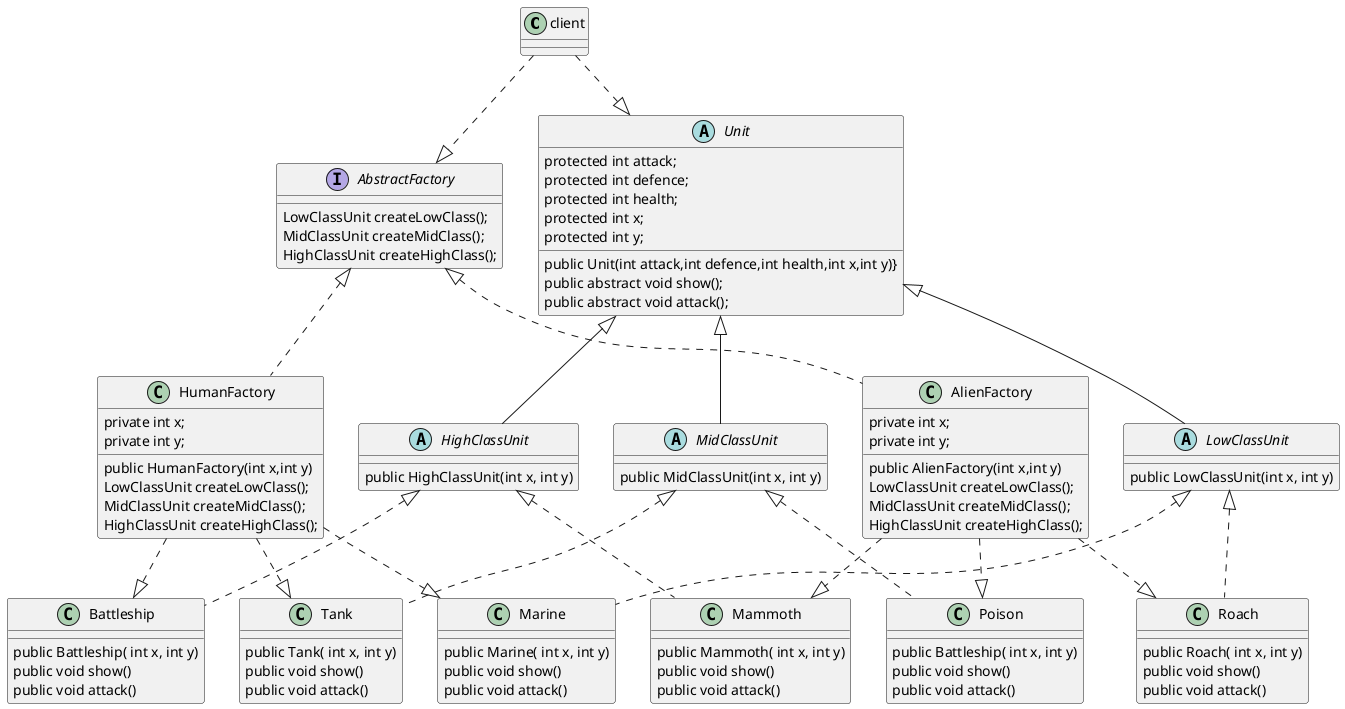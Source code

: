 @startuml
'https://plantuml.com/class-diagram

class client

interface AbstractFactory {
    LowClassUnit createLowClass();
    MidClassUnit createMidClass();
    HighClassUnit createHighClass();
}

class HumanFactory{
    private int x;
    private int y;

    public HumanFactory(int x,int y)
    LowClassUnit createLowClass();
    MidClassUnit createMidClass();
    HighClassUnit createHighClass();
}

class AlienFactory{
    private int x;
    private int y;

    public AlienFactory(int x,int y)
    LowClassUnit createLowClass();
    MidClassUnit createMidClass();
    HighClassUnit createHighClass();
}

abstract class Unit {
    protected int attack;
    protected int defence;
    protected int health;
    protected int x;
    protected int y;

    public Unit(int attack,int defence,int health,int x,int y)}
    public abstract void show();
    public abstract void attack();
}

abstract class HighClassUnit{
    public HighClassUnit(int x, int y)
}

abstract class MidClassUnit{
    public MidClassUnit(int x, int y)
}

abstract class LowClassUnit{
    public LowClassUnit(int x, int y)
}

class Battleship{
    public Battleship( int x, int y)
    public void show()
    public void attack()
}

class Mammoth{
    public Mammoth( int x, int y)
    public void show()
    public void attack()
}

class Tank{
    public Tank( int x, int y)
    public void show()
    public void attack()
}

class Poison{
    public Battleship( int x, int y)
    public void show()
    public void attack()
}

class Marine{
    public Marine( int x, int y)
    public void show()
    public void attack()
}

class Roach{
    public Roach( int x, int y)
    public void show()
    public void attack()
}

AbstractFactory <|.. AlienFactory
AbstractFactory <|.. HumanFactory

Unit <|-- HighClassUnit
Unit <|-- MidClassUnit
Unit <|-- LowClassUnit

HighClassUnit <|.. Mammoth
HighClassUnit <|.. Battleship

MidClassUnit <|.. Poison
MidClassUnit <|.. Tank

LowClassUnit <|.. Roach
LowClassUnit <|.. Marine

HumanFactory ..|> Battleship
HumanFactory ..|> Tank
HumanFactory ..|> Marine

AlienFactory ..|> Mammoth
AlienFactory ..|> Poison
AlienFactory ..|> Roach

client ..|> AbstractFactory
client ..|> Unit
@enduml
